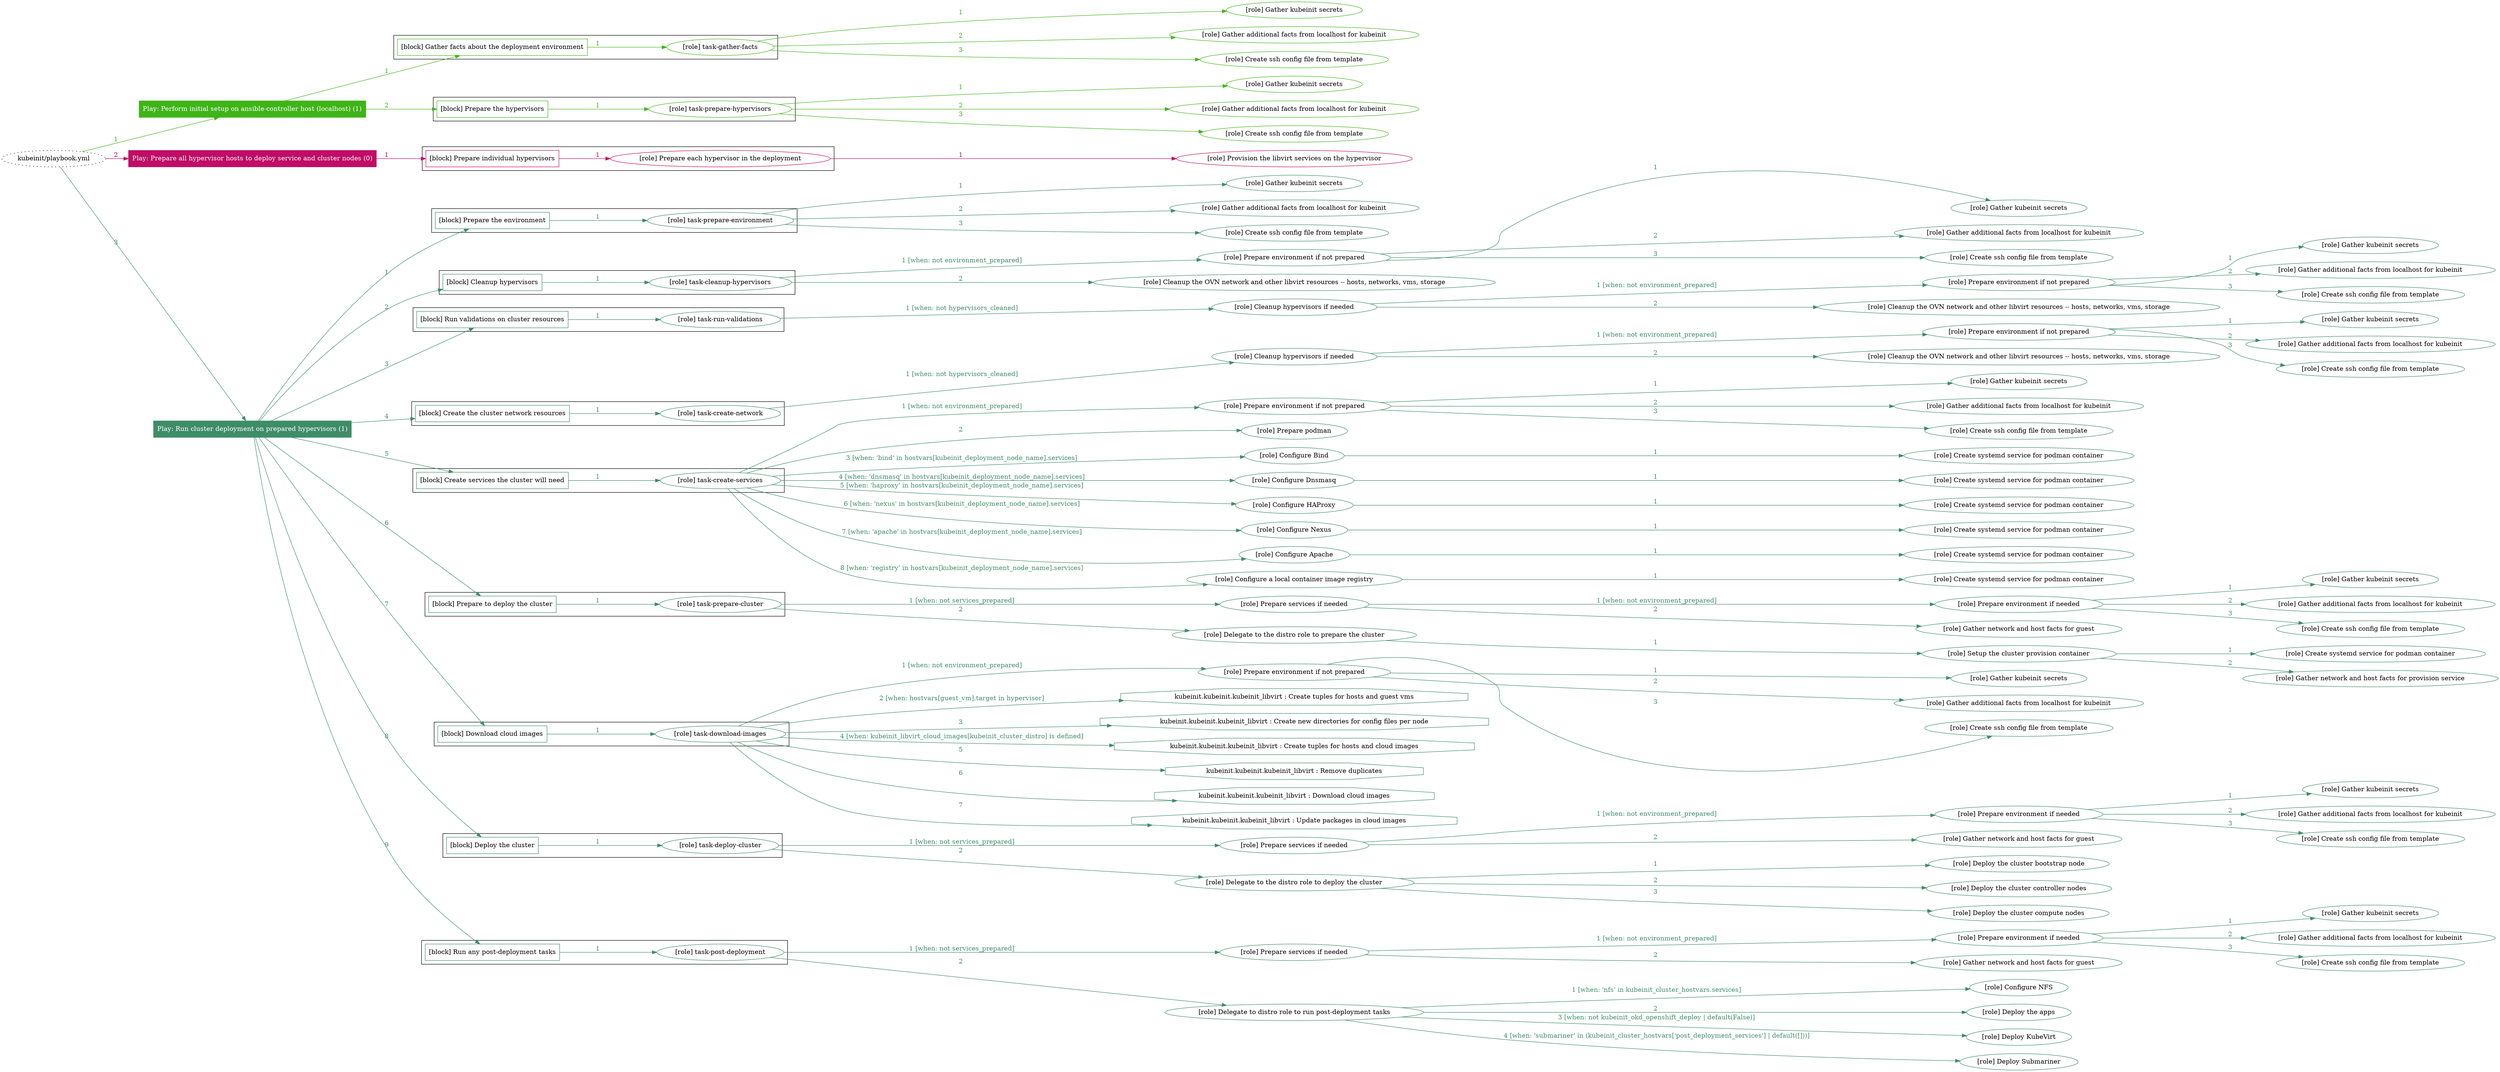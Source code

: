 digraph {
	graph [concentrate=true ordering=in rankdir=LR ratio=fill]
	edge [esep=5 sep=10]
	"kubeinit/playbook.yml" [URL="/home/runner/work/kubeinit/kubeinit/kubeinit/playbook.yml" id=playbook_53cf41fc style=dotted]
	play_1159d884 [label="Play: Perform initial setup on ansible-controller host (localhost) (1)" URL="/home/runner/work/kubeinit/kubeinit/kubeinit/playbook.yml" color="#3fb418" fontcolor="#ffffff" id=play_1159d884 shape=box style=filled tooltip=localhost]
	"kubeinit/playbook.yml" -> play_1159d884 [label="1 " color="#3fb418" fontcolor="#3fb418" id=edge_28d89da3 labeltooltip="1 " tooltip="1 "]
	subgraph "Gather kubeinit secrets" {
		role_276b23fd [label="[role] Gather kubeinit secrets" URL="/home/runner/.ansible/collections/ansible_collections/kubeinit/kubeinit/roles/kubeinit_prepare/tasks/gather_kubeinit_facts.yml" color="#3fb418" id=role_276b23fd tooltip="Gather kubeinit secrets"]
	}
	subgraph "Gather additional facts from localhost for kubeinit" {
		role_58e49112 [label="[role] Gather additional facts from localhost for kubeinit" URL="/home/runner/.ansible/collections/ansible_collections/kubeinit/kubeinit/roles/kubeinit_prepare/tasks/gather_kubeinit_facts.yml" color="#3fb418" id=role_58e49112 tooltip="Gather additional facts from localhost for kubeinit"]
	}
	subgraph "Create ssh config file from template" {
		role_ecafe30c [label="[role] Create ssh config file from template" URL="/home/runner/.ansible/collections/ansible_collections/kubeinit/kubeinit/roles/kubeinit_prepare/tasks/gather_kubeinit_facts.yml" color="#3fb418" id=role_ecafe30c tooltip="Create ssh config file from template"]
	}
	subgraph "task-gather-facts" {
		role_7ec2eebb [label="[role] task-gather-facts" URL="/home/runner/work/kubeinit/kubeinit/kubeinit/playbook.yml" color="#3fb418" id=role_7ec2eebb tooltip="task-gather-facts"]
		role_7ec2eebb -> role_276b23fd [label="1 " color="#3fb418" fontcolor="#3fb418" id=edge_5b14b058 labeltooltip="1 " tooltip="1 "]
		role_7ec2eebb -> role_58e49112 [label="2 " color="#3fb418" fontcolor="#3fb418" id=edge_d94a3e3f labeltooltip="2 " tooltip="2 "]
		role_7ec2eebb -> role_ecafe30c [label="3 " color="#3fb418" fontcolor="#3fb418" id=edge_f392d583 labeltooltip="3 " tooltip="3 "]
	}
	subgraph "Gather kubeinit secrets" {
		role_9f75c804 [label="[role] Gather kubeinit secrets" URL="/home/runner/.ansible/collections/ansible_collections/kubeinit/kubeinit/roles/kubeinit_prepare/tasks/gather_kubeinit_facts.yml" color="#3fb418" id=role_9f75c804 tooltip="Gather kubeinit secrets"]
	}
	subgraph "Gather additional facts from localhost for kubeinit" {
		role_7674b49d [label="[role] Gather additional facts from localhost for kubeinit" URL="/home/runner/.ansible/collections/ansible_collections/kubeinit/kubeinit/roles/kubeinit_prepare/tasks/gather_kubeinit_facts.yml" color="#3fb418" id=role_7674b49d tooltip="Gather additional facts from localhost for kubeinit"]
	}
	subgraph "Create ssh config file from template" {
		role_d699bdd1 [label="[role] Create ssh config file from template" URL="/home/runner/.ansible/collections/ansible_collections/kubeinit/kubeinit/roles/kubeinit_prepare/tasks/gather_kubeinit_facts.yml" color="#3fb418" id=role_d699bdd1 tooltip="Create ssh config file from template"]
	}
	subgraph "task-prepare-hypervisors" {
		role_d6f15956 [label="[role] task-prepare-hypervisors" URL="/home/runner/work/kubeinit/kubeinit/kubeinit/playbook.yml" color="#3fb418" id=role_d6f15956 tooltip="task-prepare-hypervisors"]
		role_d6f15956 -> role_9f75c804 [label="1 " color="#3fb418" fontcolor="#3fb418" id=edge_53ea29e1 labeltooltip="1 " tooltip="1 "]
		role_d6f15956 -> role_7674b49d [label="2 " color="#3fb418" fontcolor="#3fb418" id=edge_ab6815a3 labeltooltip="2 " tooltip="2 "]
		role_d6f15956 -> role_d699bdd1 [label="3 " color="#3fb418" fontcolor="#3fb418" id=edge_84e9cd8e labeltooltip="3 " tooltip="3 "]
	}
	subgraph "Play: Perform initial setup on ansible-controller host (localhost) (1)" {
		play_1159d884 -> block_aae5e65c [label=1 color="#3fb418" fontcolor="#3fb418" id=edge_2bc49779 labeltooltip=1 tooltip=1]
		subgraph cluster_block_aae5e65c {
			block_aae5e65c [label="[block] Gather facts about the deployment environment" URL="/home/runner/work/kubeinit/kubeinit/kubeinit/playbook.yml" color="#3fb418" id=block_aae5e65c labeltooltip="Gather facts about the deployment environment" shape=box tooltip="Gather facts about the deployment environment"]
			block_aae5e65c -> role_7ec2eebb [label="1 " color="#3fb418" fontcolor="#3fb418" id=edge_213073e1 labeltooltip="1 " tooltip="1 "]
		}
		play_1159d884 -> block_9fa4e6bc [label=2 color="#3fb418" fontcolor="#3fb418" id=edge_871c4612 labeltooltip=2 tooltip=2]
		subgraph cluster_block_9fa4e6bc {
			block_9fa4e6bc [label="[block] Prepare the hypervisors" URL="/home/runner/work/kubeinit/kubeinit/kubeinit/playbook.yml" color="#3fb418" id=block_9fa4e6bc labeltooltip="Prepare the hypervisors" shape=box tooltip="Prepare the hypervisors"]
			block_9fa4e6bc -> role_d6f15956 [label="1 " color="#3fb418" fontcolor="#3fb418" id=edge_94f92a15 labeltooltip="1 " tooltip="1 "]
		}
	}
	play_f5b91096 [label="Play: Prepare all hypervisor hosts to deploy service and cluster nodes (0)" URL="/home/runner/work/kubeinit/kubeinit/kubeinit/playbook.yml" color="#c00c66" fontcolor="#ffffff" id=play_f5b91096 shape=box style=filled tooltip="Play: Prepare all hypervisor hosts to deploy service and cluster nodes (0)"]
	"kubeinit/playbook.yml" -> play_f5b91096 [label="2 " color="#c00c66" fontcolor="#c00c66" id=edge_9ace7cb4 labeltooltip="2 " tooltip="2 "]
	subgraph "Provision the libvirt services on the hypervisor" {
		role_f51d0a51 [label="[role] Provision the libvirt services on the hypervisor" URL="/home/runner/.ansible/collections/ansible_collections/kubeinit/kubeinit/roles/kubeinit_prepare/tasks/prepare_hypervisor.yml" color="#c00c66" id=role_f51d0a51 tooltip="Provision the libvirt services on the hypervisor"]
	}
	subgraph "Prepare each hypervisor in the deployment" {
		role_9d455a80 [label="[role] Prepare each hypervisor in the deployment" URL="/home/runner/work/kubeinit/kubeinit/kubeinit/playbook.yml" color="#c00c66" id=role_9d455a80 tooltip="Prepare each hypervisor in the deployment"]
		role_9d455a80 -> role_f51d0a51 [label="1 " color="#c00c66" fontcolor="#c00c66" id=edge_8d4f2b94 labeltooltip="1 " tooltip="1 "]
	}
	subgraph "Play: Prepare all hypervisor hosts to deploy service and cluster nodes (0)" {
		play_f5b91096 -> block_0a314ae5 [label=1 color="#c00c66" fontcolor="#c00c66" id=edge_02b41305 labeltooltip=1 tooltip=1]
		subgraph cluster_block_0a314ae5 {
			block_0a314ae5 [label="[block] Prepare individual hypervisors" URL="/home/runner/work/kubeinit/kubeinit/kubeinit/playbook.yml" color="#c00c66" id=block_0a314ae5 labeltooltip="Prepare individual hypervisors" shape=box tooltip="Prepare individual hypervisors"]
			block_0a314ae5 -> role_9d455a80 [label="1 " color="#c00c66" fontcolor="#c00c66" id=edge_1cc6c4d9 labeltooltip="1 " tooltip="1 "]
		}
	}
	play_f4f668f9 [label="Play: Run cluster deployment on prepared hypervisors (1)" URL="/home/runner/work/kubeinit/kubeinit/kubeinit/playbook.yml" color="#3f8d68" fontcolor="#ffffff" id=play_f4f668f9 shape=box style=filled tooltip=localhost]
	"kubeinit/playbook.yml" -> play_f4f668f9 [label="3 " color="#3f8d68" fontcolor="#3f8d68" id=edge_dded9df2 labeltooltip="3 " tooltip="3 "]
	subgraph "Gather kubeinit secrets" {
		role_b327c9b8 [label="[role] Gather kubeinit secrets" URL="/home/runner/.ansible/collections/ansible_collections/kubeinit/kubeinit/roles/kubeinit_prepare/tasks/gather_kubeinit_facts.yml" color="#3f8d68" id=role_b327c9b8 tooltip="Gather kubeinit secrets"]
	}
	subgraph "Gather additional facts from localhost for kubeinit" {
		role_1d1a11cd [label="[role] Gather additional facts from localhost for kubeinit" URL="/home/runner/.ansible/collections/ansible_collections/kubeinit/kubeinit/roles/kubeinit_prepare/tasks/gather_kubeinit_facts.yml" color="#3f8d68" id=role_1d1a11cd tooltip="Gather additional facts from localhost for kubeinit"]
	}
	subgraph "Create ssh config file from template" {
		role_40be40dd [label="[role] Create ssh config file from template" URL="/home/runner/.ansible/collections/ansible_collections/kubeinit/kubeinit/roles/kubeinit_prepare/tasks/gather_kubeinit_facts.yml" color="#3f8d68" id=role_40be40dd tooltip="Create ssh config file from template"]
	}
	subgraph "task-prepare-environment" {
		role_44cfb721 [label="[role] task-prepare-environment" URL="/home/runner/work/kubeinit/kubeinit/kubeinit/playbook.yml" color="#3f8d68" id=role_44cfb721 tooltip="task-prepare-environment"]
		role_44cfb721 -> role_b327c9b8 [label="1 " color="#3f8d68" fontcolor="#3f8d68" id=edge_ccd072e0 labeltooltip="1 " tooltip="1 "]
		role_44cfb721 -> role_1d1a11cd [label="2 " color="#3f8d68" fontcolor="#3f8d68" id=edge_e4923f75 labeltooltip="2 " tooltip="2 "]
		role_44cfb721 -> role_40be40dd [label="3 " color="#3f8d68" fontcolor="#3f8d68" id=edge_1dd4175c labeltooltip="3 " tooltip="3 "]
	}
	subgraph "Gather kubeinit secrets" {
		role_d76fd868 [label="[role] Gather kubeinit secrets" URL="/home/runner/.ansible/collections/ansible_collections/kubeinit/kubeinit/roles/kubeinit_prepare/tasks/gather_kubeinit_facts.yml" color="#3f8d68" id=role_d76fd868 tooltip="Gather kubeinit secrets"]
	}
	subgraph "Gather additional facts from localhost for kubeinit" {
		role_9eb9ecee [label="[role] Gather additional facts from localhost for kubeinit" URL="/home/runner/.ansible/collections/ansible_collections/kubeinit/kubeinit/roles/kubeinit_prepare/tasks/gather_kubeinit_facts.yml" color="#3f8d68" id=role_9eb9ecee tooltip="Gather additional facts from localhost for kubeinit"]
	}
	subgraph "Create ssh config file from template" {
		role_6cd902ac [label="[role] Create ssh config file from template" URL="/home/runner/.ansible/collections/ansible_collections/kubeinit/kubeinit/roles/kubeinit_prepare/tasks/gather_kubeinit_facts.yml" color="#3f8d68" id=role_6cd902ac tooltip="Create ssh config file from template"]
	}
	subgraph "Prepare environment if not prepared" {
		role_d6e0542b [label="[role] Prepare environment if not prepared" URL="/home/runner/.ansible/collections/ansible_collections/kubeinit/kubeinit/roles/kubeinit_prepare/tasks/cleanup_hypervisors.yml" color="#3f8d68" id=role_d6e0542b tooltip="Prepare environment if not prepared"]
		role_d6e0542b -> role_d76fd868 [label="1 " color="#3f8d68" fontcolor="#3f8d68" id=edge_10e2d95b labeltooltip="1 " tooltip="1 "]
		role_d6e0542b -> role_9eb9ecee [label="2 " color="#3f8d68" fontcolor="#3f8d68" id=edge_2fc00c54 labeltooltip="2 " tooltip="2 "]
		role_d6e0542b -> role_6cd902ac [label="3 " color="#3f8d68" fontcolor="#3f8d68" id=edge_44730dfc labeltooltip="3 " tooltip="3 "]
	}
	subgraph "Cleanup the OVN network and other libvirt resources -- hosts, networks, vms, storage" {
		role_eda7d3b4 [label="[role] Cleanup the OVN network and other libvirt resources -- hosts, networks, vms, storage" URL="/home/runner/.ansible/collections/ansible_collections/kubeinit/kubeinit/roles/kubeinit_prepare/tasks/cleanup_hypervisors.yml" color="#3f8d68" id=role_eda7d3b4 tooltip="Cleanup the OVN network and other libvirt resources -- hosts, networks, vms, storage"]
	}
	subgraph "task-cleanup-hypervisors" {
		role_5e5a1cd3 [label="[role] task-cleanup-hypervisors" URL="/home/runner/work/kubeinit/kubeinit/kubeinit/playbook.yml" color="#3f8d68" id=role_5e5a1cd3 tooltip="task-cleanup-hypervisors"]
		role_5e5a1cd3 -> role_d6e0542b [label="1 [when: not environment_prepared]" color="#3f8d68" fontcolor="#3f8d68" id=edge_1f50c428 labeltooltip="1 [when: not environment_prepared]" tooltip="1 [when: not environment_prepared]"]
		role_5e5a1cd3 -> role_eda7d3b4 [label="2 " color="#3f8d68" fontcolor="#3f8d68" id=edge_bf994132 labeltooltip="2 " tooltip="2 "]
	}
	subgraph "Gather kubeinit secrets" {
		role_8d4619b3 [label="[role] Gather kubeinit secrets" URL="/home/runner/.ansible/collections/ansible_collections/kubeinit/kubeinit/roles/kubeinit_prepare/tasks/gather_kubeinit_facts.yml" color="#3f8d68" id=role_8d4619b3 tooltip="Gather kubeinit secrets"]
	}
	subgraph "Gather additional facts from localhost for kubeinit" {
		role_8fee25fc [label="[role] Gather additional facts from localhost for kubeinit" URL="/home/runner/.ansible/collections/ansible_collections/kubeinit/kubeinit/roles/kubeinit_prepare/tasks/gather_kubeinit_facts.yml" color="#3f8d68" id=role_8fee25fc tooltip="Gather additional facts from localhost for kubeinit"]
	}
	subgraph "Create ssh config file from template" {
		role_5d495aaa [label="[role] Create ssh config file from template" URL="/home/runner/.ansible/collections/ansible_collections/kubeinit/kubeinit/roles/kubeinit_prepare/tasks/gather_kubeinit_facts.yml" color="#3f8d68" id=role_5d495aaa tooltip="Create ssh config file from template"]
	}
	subgraph "Prepare environment if not prepared" {
		role_fe6c6052 [label="[role] Prepare environment if not prepared" URL="/home/runner/.ansible/collections/ansible_collections/kubeinit/kubeinit/roles/kubeinit_prepare/tasks/cleanup_hypervisors.yml" color="#3f8d68" id=role_fe6c6052 tooltip="Prepare environment if not prepared"]
		role_fe6c6052 -> role_8d4619b3 [label="1 " color="#3f8d68" fontcolor="#3f8d68" id=edge_dc8f0e76 labeltooltip="1 " tooltip="1 "]
		role_fe6c6052 -> role_8fee25fc [label="2 " color="#3f8d68" fontcolor="#3f8d68" id=edge_e921da33 labeltooltip="2 " tooltip="2 "]
		role_fe6c6052 -> role_5d495aaa [label="3 " color="#3f8d68" fontcolor="#3f8d68" id=edge_19690309 labeltooltip="3 " tooltip="3 "]
	}
	subgraph "Cleanup the OVN network and other libvirt resources -- hosts, networks, vms, storage" {
		role_6882022d [label="[role] Cleanup the OVN network and other libvirt resources -- hosts, networks, vms, storage" URL="/home/runner/.ansible/collections/ansible_collections/kubeinit/kubeinit/roles/kubeinit_prepare/tasks/cleanup_hypervisors.yml" color="#3f8d68" id=role_6882022d tooltip="Cleanup the OVN network and other libvirt resources -- hosts, networks, vms, storage"]
	}
	subgraph "Cleanup hypervisors if needed" {
		role_10413a7d [label="[role] Cleanup hypervisors if needed" URL="/home/runner/.ansible/collections/ansible_collections/kubeinit/kubeinit/roles/kubeinit_validations/tasks/main.yml" color="#3f8d68" id=role_10413a7d tooltip="Cleanup hypervisors if needed"]
		role_10413a7d -> role_fe6c6052 [label="1 [when: not environment_prepared]" color="#3f8d68" fontcolor="#3f8d68" id=edge_520cd5eb labeltooltip="1 [when: not environment_prepared]" tooltip="1 [when: not environment_prepared]"]
		role_10413a7d -> role_6882022d [label="2 " color="#3f8d68" fontcolor="#3f8d68" id=edge_319674f7 labeltooltip="2 " tooltip="2 "]
	}
	subgraph "task-run-validations" {
		role_920f908c [label="[role] task-run-validations" URL="/home/runner/work/kubeinit/kubeinit/kubeinit/playbook.yml" color="#3f8d68" id=role_920f908c tooltip="task-run-validations"]
		role_920f908c -> role_10413a7d [label="1 [when: not hypervisors_cleaned]" color="#3f8d68" fontcolor="#3f8d68" id=edge_06ab04e9 labeltooltip="1 [when: not hypervisors_cleaned]" tooltip="1 [when: not hypervisors_cleaned]"]
	}
	subgraph "Gather kubeinit secrets" {
		role_7a67f02f [label="[role] Gather kubeinit secrets" URL="/home/runner/.ansible/collections/ansible_collections/kubeinit/kubeinit/roles/kubeinit_prepare/tasks/gather_kubeinit_facts.yml" color="#3f8d68" id=role_7a67f02f tooltip="Gather kubeinit secrets"]
	}
	subgraph "Gather additional facts from localhost for kubeinit" {
		role_26af645e [label="[role] Gather additional facts from localhost for kubeinit" URL="/home/runner/.ansible/collections/ansible_collections/kubeinit/kubeinit/roles/kubeinit_prepare/tasks/gather_kubeinit_facts.yml" color="#3f8d68" id=role_26af645e tooltip="Gather additional facts from localhost for kubeinit"]
	}
	subgraph "Create ssh config file from template" {
		role_6a509d52 [label="[role] Create ssh config file from template" URL="/home/runner/.ansible/collections/ansible_collections/kubeinit/kubeinit/roles/kubeinit_prepare/tasks/gather_kubeinit_facts.yml" color="#3f8d68" id=role_6a509d52 tooltip="Create ssh config file from template"]
	}
	subgraph "Prepare environment if not prepared" {
		role_b27216b9 [label="[role] Prepare environment if not prepared" URL="/home/runner/.ansible/collections/ansible_collections/kubeinit/kubeinit/roles/kubeinit_prepare/tasks/cleanup_hypervisors.yml" color="#3f8d68" id=role_b27216b9 tooltip="Prepare environment if not prepared"]
		role_b27216b9 -> role_7a67f02f [label="1 " color="#3f8d68" fontcolor="#3f8d68" id=edge_ee382c15 labeltooltip="1 " tooltip="1 "]
		role_b27216b9 -> role_26af645e [label="2 " color="#3f8d68" fontcolor="#3f8d68" id=edge_5e1c9535 labeltooltip="2 " tooltip="2 "]
		role_b27216b9 -> role_6a509d52 [label="3 " color="#3f8d68" fontcolor="#3f8d68" id=edge_e853e5ea labeltooltip="3 " tooltip="3 "]
	}
	subgraph "Cleanup the OVN network and other libvirt resources -- hosts, networks, vms, storage" {
		role_a9ec2cd7 [label="[role] Cleanup the OVN network and other libvirt resources -- hosts, networks, vms, storage" URL="/home/runner/.ansible/collections/ansible_collections/kubeinit/kubeinit/roles/kubeinit_prepare/tasks/cleanup_hypervisors.yml" color="#3f8d68" id=role_a9ec2cd7 tooltip="Cleanup the OVN network and other libvirt resources -- hosts, networks, vms, storage"]
	}
	subgraph "Cleanup hypervisors if needed" {
		role_182241e6 [label="[role] Cleanup hypervisors if needed" URL="/home/runner/.ansible/collections/ansible_collections/kubeinit/kubeinit/roles/kubeinit_libvirt/tasks/create_network.yml" color="#3f8d68" id=role_182241e6 tooltip="Cleanup hypervisors if needed"]
		role_182241e6 -> role_b27216b9 [label="1 [when: not environment_prepared]" color="#3f8d68" fontcolor="#3f8d68" id=edge_a061f3b3 labeltooltip="1 [when: not environment_prepared]" tooltip="1 [when: not environment_prepared]"]
		role_182241e6 -> role_a9ec2cd7 [label="2 " color="#3f8d68" fontcolor="#3f8d68" id=edge_9e3209af labeltooltip="2 " tooltip="2 "]
	}
	subgraph "task-create-network" {
		role_a43779b9 [label="[role] task-create-network" URL="/home/runner/work/kubeinit/kubeinit/kubeinit/playbook.yml" color="#3f8d68" id=role_a43779b9 tooltip="task-create-network"]
		role_a43779b9 -> role_182241e6 [label="1 [when: not hypervisors_cleaned]" color="#3f8d68" fontcolor="#3f8d68" id=edge_559d5b12 labeltooltip="1 [when: not hypervisors_cleaned]" tooltip="1 [when: not hypervisors_cleaned]"]
	}
	subgraph "Gather kubeinit secrets" {
		role_0c783927 [label="[role] Gather kubeinit secrets" URL="/home/runner/.ansible/collections/ansible_collections/kubeinit/kubeinit/roles/kubeinit_prepare/tasks/gather_kubeinit_facts.yml" color="#3f8d68" id=role_0c783927 tooltip="Gather kubeinit secrets"]
	}
	subgraph "Gather additional facts from localhost for kubeinit" {
		role_b165c4ef [label="[role] Gather additional facts from localhost for kubeinit" URL="/home/runner/.ansible/collections/ansible_collections/kubeinit/kubeinit/roles/kubeinit_prepare/tasks/gather_kubeinit_facts.yml" color="#3f8d68" id=role_b165c4ef tooltip="Gather additional facts from localhost for kubeinit"]
	}
	subgraph "Create ssh config file from template" {
		role_446efd26 [label="[role] Create ssh config file from template" URL="/home/runner/.ansible/collections/ansible_collections/kubeinit/kubeinit/roles/kubeinit_prepare/tasks/gather_kubeinit_facts.yml" color="#3f8d68" id=role_446efd26 tooltip="Create ssh config file from template"]
	}
	subgraph "Prepare environment if not prepared" {
		role_052eed10 [label="[role] Prepare environment if not prepared" URL="/home/runner/.ansible/collections/ansible_collections/kubeinit/kubeinit/roles/kubeinit_services/tasks/main.yml" color="#3f8d68" id=role_052eed10 tooltip="Prepare environment if not prepared"]
		role_052eed10 -> role_0c783927 [label="1 " color="#3f8d68" fontcolor="#3f8d68" id=edge_194a440c labeltooltip="1 " tooltip="1 "]
		role_052eed10 -> role_b165c4ef [label="2 " color="#3f8d68" fontcolor="#3f8d68" id=edge_2774464b labeltooltip="2 " tooltip="2 "]
		role_052eed10 -> role_446efd26 [label="3 " color="#3f8d68" fontcolor="#3f8d68" id=edge_11b8d20f labeltooltip="3 " tooltip="3 "]
	}
	subgraph "Prepare podman" {
		role_3af403ab [label="[role] Prepare podman" URL="/home/runner/.ansible/collections/ansible_collections/kubeinit/kubeinit/roles/kubeinit_services/tasks/00_create_service_pod.yml" color="#3f8d68" id=role_3af403ab tooltip="Prepare podman"]
	}
	subgraph "Create systemd service for podman container" {
		role_81c8347e [label="[role] Create systemd service for podman container" URL="/home/runner/.ansible/collections/ansible_collections/kubeinit/kubeinit/roles/kubeinit_bind/tasks/main.yml" color="#3f8d68" id=role_81c8347e tooltip="Create systemd service for podman container"]
	}
	subgraph "Configure Bind" {
		role_64bfb2f6 [label="[role] Configure Bind" URL="/home/runner/.ansible/collections/ansible_collections/kubeinit/kubeinit/roles/kubeinit_services/tasks/start_services_containers.yml" color="#3f8d68" id=role_64bfb2f6 tooltip="Configure Bind"]
		role_64bfb2f6 -> role_81c8347e [label="1 " color="#3f8d68" fontcolor="#3f8d68" id=edge_17977961 labeltooltip="1 " tooltip="1 "]
	}
	subgraph "Create systemd service for podman container" {
		role_01cf5f54 [label="[role] Create systemd service for podman container" URL="/home/runner/.ansible/collections/ansible_collections/kubeinit/kubeinit/roles/kubeinit_dnsmasq/tasks/main.yml" color="#3f8d68" id=role_01cf5f54 tooltip="Create systemd service for podman container"]
	}
	subgraph "Configure Dnsmasq" {
		role_6c2881db [label="[role] Configure Dnsmasq" URL="/home/runner/.ansible/collections/ansible_collections/kubeinit/kubeinit/roles/kubeinit_services/tasks/start_services_containers.yml" color="#3f8d68" id=role_6c2881db tooltip="Configure Dnsmasq"]
		role_6c2881db -> role_01cf5f54 [label="1 " color="#3f8d68" fontcolor="#3f8d68" id=edge_9849f6ad labeltooltip="1 " tooltip="1 "]
	}
	subgraph "Create systemd service for podman container" {
		role_7a51ae98 [label="[role] Create systemd service for podman container" URL="/home/runner/.ansible/collections/ansible_collections/kubeinit/kubeinit/roles/kubeinit_haproxy/tasks/main.yml" color="#3f8d68" id=role_7a51ae98 tooltip="Create systemd service for podman container"]
	}
	subgraph "Configure HAProxy" {
		role_f301d337 [label="[role] Configure HAProxy" URL="/home/runner/.ansible/collections/ansible_collections/kubeinit/kubeinit/roles/kubeinit_services/tasks/start_services_containers.yml" color="#3f8d68" id=role_f301d337 tooltip="Configure HAProxy"]
		role_f301d337 -> role_7a51ae98 [label="1 " color="#3f8d68" fontcolor="#3f8d68" id=edge_a9e1fdd8 labeltooltip="1 " tooltip="1 "]
	}
	subgraph "Create systemd service for podman container" {
		role_4a28e7ab [label="[role] Create systemd service for podman container" URL="/home/runner/.ansible/collections/ansible_collections/kubeinit/kubeinit/roles/kubeinit_nexus/tasks/main.yml" color="#3f8d68" id=role_4a28e7ab tooltip="Create systemd service for podman container"]
	}
	subgraph "Configure Nexus" {
		role_c3610dd2 [label="[role] Configure Nexus" URL="/home/runner/.ansible/collections/ansible_collections/kubeinit/kubeinit/roles/kubeinit_services/tasks/start_services_containers.yml" color="#3f8d68" id=role_c3610dd2 tooltip="Configure Nexus"]
		role_c3610dd2 -> role_4a28e7ab [label="1 " color="#3f8d68" fontcolor="#3f8d68" id=edge_3221f2b0 labeltooltip="1 " tooltip="1 "]
	}
	subgraph "Create systemd service for podman container" {
		role_293d8cb0 [label="[role] Create systemd service for podman container" URL="/home/runner/.ansible/collections/ansible_collections/kubeinit/kubeinit/roles/kubeinit_apache/tasks/main.yml" color="#3f8d68" id=role_293d8cb0 tooltip="Create systemd service for podman container"]
	}
	subgraph "Configure Apache" {
		role_35bf844a [label="[role] Configure Apache" URL="/home/runner/.ansible/collections/ansible_collections/kubeinit/kubeinit/roles/kubeinit_services/tasks/start_services_containers.yml" color="#3f8d68" id=role_35bf844a tooltip="Configure Apache"]
		role_35bf844a -> role_293d8cb0 [label="1 " color="#3f8d68" fontcolor="#3f8d68" id=edge_8e20d3ef labeltooltip="1 " tooltip="1 "]
	}
	subgraph "Create systemd service for podman container" {
		role_1324267c [label="[role] Create systemd service for podman container" URL="/home/runner/.ansible/collections/ansible_collections/kubeinit/kubeinit/roles/kubeinit_registry/tasks/main.yml" color="#3f8d68" id=role_1324267c tooltip="Create systemd service for podman container"]
	}
	subgraph "Configure a local container image registry" {
		role_5b08de79 [label="[role] Configure a local container image registry" URL="/home/runner/.ansible/collections/ansible_collections/kubeinit/kubeinit/roles/kubeinit_services/tasks/start_services_containers.yml" color="#3f8d68" id=role_5b08de79 tooltip="Configure a local container image registry"]
		role_5b08de79 -> role_1324267c [label="1 " color="#3f8d68" fontcolor="#3f8d68" id=edge_9b26dda1 labeltooltip="1 " tooltip="1 "]
	}
	subgraph "task-create-services" {
		role_aa2d9fac [label="[role] task-create-services" URL="/home/runner/work/kubeinit/kubeinit/kubeinit/playbook.yml" color="#3f8d68" id=role_aa2d9fac tooltip="task-create-services"]
		role_aa2d9fac -> role_052eed10 [label="1 [when: not environment_prepared]" color="#3f8d68" fontcolor="#3f8d68" id=edge_f4cda5f7 labeltooltip="1 [when: not environment_prepared]" tooltip="1 [when: not environment_prepared]"]
		role_aa2d9fac -> role_3af403ab [label="2 " color="#3f8d68" fontcolor="#3f8d68" id=edge_c09eaf11 labeltooltip="2 " tooltip="2 "]
		role_aa2d9fac -> role_64bfb2f6 [label="3 [when: 'bind' in hostvars[kubeinit_deployment_node_name].services]" color="#3f8d68" fontcolor="#3f8d68" id=edge_a3dbcf46 labeltooltip="3 [when: 'bind' in hostvars[kubeinit_deployment_node_name].services]" tooltip="3 [when: 'bind' in hostvars[kubeinit_deployment_node_name].services]"]
		role_aa2d9fac -> role_6c2881db [label="4 [when: 'dnsmasq' in hostvars[kubeinit_deployment_node_name].services]" color="#3f8d68" fontcolor="#3f8d68" id=edge_1767f416 labeltooltip="4 [when: 'dnsmasq' in hostvars[kubeinit_deployment_node_name].services]" tooltip="4 [when: 'dnsmasq' in hostvars[kubeinit_deployment_node_name].services]"]
		role_aa2d9fac -> role_f301d337 [label="5 [when: 'haproxy' in hostvars[kubeinit_deployment_node_name].services]" color="#3f8d68" fontcolor="#3f8d68" id=edge_706912cc labeltooltip="5 [when: 'haproxy' in hostvars[kubeinit_deployment_node_name].services]" tooltip="5 [when: 'haproxy' in hostvars[kubeinit_deployment_node_name].services]"]
		role_aa2d9fac -> role_c3610dd2 [label="6 [when: 'nexus' in hostvars[kubeinit_deployment_node_name].services]" color="#3f8d68" fontcolor="#3f8d68" id=edge_017a0599 labeltooltip="6 [when: 'nexus' in hostvars[kubeinit_deployment_node_name].services]" tooltip="6 [when: 'nexus' in hostvars[kubeinit_deployment_node_name].services]"]
		role_aa2d9fac -> role_35bf844a [label="7 [when: 'apache' in hostvars[kubeinit_deployment_node_name].services]" color="#3f8d68" fontcolor="#3f8d68" id=edge_23ff6136 labeltooltip="7 [when: 'apache' in hostvars[kubeinit_deployment_node_name].services]" tooltip="7 [when: 'apache' in hostvars[kubeinit_deployment_node_name].services]"]
		role_aa2d9fac -> role_5b08de79 [label="8 [when: 'registry' in hostvars[kubeinit_deployment_node_name].services]" color="#3f8d68" fontcolor="#3f8d68" id=edge_30018aab labeltooltip="8 [when: 'registry' in hostvars[kubeinit_deployment_node_name].services]" tooltip="8 [when: 'registry' in hostvars[kubeinit_deployment_node_name].services]"]
	}
	subgraph "Gather kubeinit secrets" {
		role_0ed1429d [label="[role] Gather kubeinit secrets" URL="/home/runner/.ansible/collections/ansible_collections/kubeinit/kubeinit/roles/kubeinit_prepare/tasks/gather_kubeinit_facts.yml" color="#3f8d68" id=role_0ed1429d tooltip="Gather kubeinit secrets"]
	}
	subgraph "Gather additional facts from localhost for kubeinit" {
		role_1e174921 [label="[role] Gather additional facts from localhost for kubeinit" URL="/home/runner/.ansible/collections/ansible_collections/kubeinit/kubeinit/roles/kubeinit_prepare/tasks/gather_kubeinit_facts.yml" color="#3f8d68" id=role_1e174921 tooltip="Gather additional facts from localhost for kubeinit"]
	}
	subgraph "Create ssh config file from template" {
		role_56ab63ee [label="[role] Create ssh config file from template" URL="/home/runner/.ansible/collections/ansible_collections/kubeinit/kubeinit/roles/kubeinit_prepare/tasks/gather_kubeinit_facts.yml" color="#3f8d68" id=role_56ab63ee tooltip="Create ssh config file from template"]
	}
	subgraph "Prepare environment if needed" {
		role_faab9b52 [label="[role] Prepare environment if needed" URL="/home/runner/.ansible/collections/ansible_collections/kubeinit/kubeinit/roles/kubeinit_services/tasks/prepare_services.yml" color="#3f8d68" id=role_faab9b52 tooltip="Prepare environment if needed"]
		role_faab9b52 -> role_0ed1429d [label="1 " color="#3f8d68" fontcolor="#3f8d68" id=edge_06a9b4a9 labeltooltip="1 " tooltip="1 "]
		role_faab9b52 -> role_1e174921 [label="2 " color="#3f8d68" fontcolor="#3f8d68" id=edge_a47c6a14 labeltooltip="2 " tooltip="2 "]
		role_faab9b52 -> role_56ab63ee [label="3 " color="#3f8d68" fontcolor="#3f8d68" id=edge_b968621c labeltooltip="3 " tooltip="3 "]
	}
	subgraph "Gather network and host facts for guest" {
		role_1cc73775 [label="[role] Gather network and host facts for guest" URL="/home/runner/.ansible/collections/ansible_collections/kubeinit/kubeinit/roles/kubeinit_services/tasks/prepare_services.yml" color="#3f8d68" id=role_1cc73775 tooltip="Gather network and host facts for guest"]
	}
	subgraph "Prepare services if needed" {
		role_abc76ee4 [label="[role] Prepare services if needed" URL="/home/runner/.ansible/collections/ansible_collections/kubeinit/kubeinit/roles/kubeinit_prepare/tasks/prepare_cluster.yml" color="#3f8d68" id=role_abc76ee4 tooltip="Prepare services if needed"]
		role_abc76ee4 -> role_faab9b52 [label="1 [when: not environment_prepared]" color="#3f8d68" fontcolor="#3f8d68" id=edge_0c8182b6 labeltooltip="1 [when: not environment_prepared]" tooltip="1 [when: not environment_prepared]"]
		role_abc76ee4 -> role_1cc73775 [label="2 " color="#3f8d68" fontcolor="#3f8d68" id=edge_ef4dec47 labeltooltip="2 " tooltip="2 "]
	}
	subgraph "Create systemd service for podman container" {
		role_8618f123 [label="[role] Create systemd service for podman container" URL="/home/runner/.ansible/collections/ansible_collections/kubeinit/kubeinit/roles/kubeinit_services/tasks/create_provision_container.yml" color="#3f8d68" id=role_8618f123 tooltip="Create systemd service for podman container"]
	}
	subgraph "Gather network and host facts for provision service" {
		role_0971fa2e [label="[role] Gather network and host facts for provision service" URL="/home/runner/.ansible/collections/ansible_collections/kubeinit/kubeinit/roles/kubeinit_services/tasks/create_provision_container.yml" color="#3f8d68" id=role_0971fa2e tooltip="Gather network and host facts for provision service"]
	}
	subgraph "Setup the cluster provision container" {
		role_f737de68 [label="[role] Setup the cluster provision container" URL="/home/runner/.ansible/collections/ansible_collections/kubeinit/kubeinit/roles/kubeinit_okd/tasks/prepare_cluster.yml" color="#3f8d68" id=role_f737de68 tooltip="Setup the cluster provision container"]
		role_f737de68 -> role_8618f123 [label="1 " color="#3f8d68" fontcolor="#3f8d68" id=edge_fb3e0a60 labeltooltip="1 " tooltip="1 "]
		role_f737de68 -> role_0971fa2e [label="2 " color="#3f8d68" fontcolor="#3f8d68" id=edge_05201887 labeltooltip="2 " tooltip="2 "]
	}
	subgraph "Delegate to the distro role to prepare the cluster" {
		role_c899d303 [label="[role] Delegate to the distro role to prepare the cluster" URL="/home/runner/.ansible/collections/ansible_collections/kubeinit/kubeinit/roles/kubeinit_prepare/tasks/prepare_cluster.yml" color="#3f8d68" id=role_c899d303 tooltip="Delegate to the distro role to prepare the cluster"]
		role_c899d303 -> role_f737de68 [label="1 " color="#3f8d68" fontcolor="#3f8d68" id=edge_45e7ac97 labeltooltip="1 " tooltip="1 "]
	}
	subgraph "task-prepare-cluster" {
		role_8254f658 [label="[role] task-prepare-cluster" URL="/home/runner/work/kubeinit/kubeinit/kubeinit/playbook.yml" color="#3f8d68" id=role_8254f658 tooltip="task-prepare-cluster"]
		role_8254f658 -> role_abc76ee4 [label="1 [when: not services_prepared]" color="#3f8d68" fontcolor="#3f8d68" id=edge_6be91abd labeltooltip="1 [when: not services_prepared]" tooltip="1 [when: not services_prepared]"]
		role_8254f658 -> role_c899d303 [label="2 " color="#3f8d68" fontcolor="#3f8d68" id=edge_58ebcbd6 labeltooltip="2 " tooltip="2 "]
	}
	subgraph "Gather kubeinit secrets" {
		role_a37f0d80 [label="[role] Gather kubeinit secrets" URL="/home/runner/.ansible/collections/ansible_collections/kubeinit/kubeinit/roles/kubeinit_prepare/tasks/gather_kubeinit_facts.yml" color="#3f8d68" id=role_a37f0d80 tooltip="Gather kubeinit secrets"]
	}
	subgraph "Gather additional facts from localhost for kubeinit" {
		role_50982c71 [label="[role] Gather additional facts from localhost for kubeinit" URL="/home/runner/.ansible/collections/ansible_collections/kubeinit/kubeinit/roles/kubeinit_prepare/tasks/gather_kubeinit_facts.yml" color="#3f8d68" id=role_50982c71 tooltip="Gather additional facts from localhost for kubeinit"]
	}
	subgraph "Create ssh config file from template" {
		role_4dfbbb52 [label="[role] Create ssh config file from template" URL="/home/runner/.ansible/collections/ansible_collections/kubeinit/kubeinit/roles/kubeinit_prepare/tasks/gather_kubeinit_facts.yml" color="#3f8d68" id=role_4dfbbb52 tooltip="Create ssh config file from template"]
	}
	subgraph "Prepare environment if not prepared" {
		role_5c5cf63b [label="[role] Prepare environment if not prepared" URL="/home/runner/.ansible/collections/ansible_collections/kubeinit/kubeinit/roles/kubeinit_libvirt/tasks/download_cloud_images.yml" color="#3f8d68" id=role_5c5cf63b tooltip="Prepare environment if not prepared"]
		role_5c5cf63b -> role_a37f0d80 [label="1 " color="#3f8d68" fontcolor="#3f8d68" id=edge_12c4f718 labeltooltip="1 " tooltip="1 "]
		role_5c5cf63b -> role_50982c71 [label="2 " color="#3f8d68" fontcolor="#3f8d68" id=edge_089e071e labeltooltip="2 " tooltip="2 "]
		role_5c5cf63b -> role_4dfbbb52 [label="3 " color="#3f8d68" fontcolor="#3f8d68" id=edge_a42ca1b5 labeltooltip="3 " tooltip="3 "]
	}
	subgraph "task-download-images" {
		role_9efcb6d1 [label="[role] task-download-images" URL="/home/runner/work/kubeinit/kubeinit/kubeinit/playbook.yml" color="#3f8d68" id=role_9efcb6d1 tooltip="task-download-images"]
		role_9efcb6d1 -> role_5c5cf63b [label="1 [when: not environment_prepared]" color="#3f8d68" fontcolor="#3f8d68" id=edge_9d1596e1 labeltooltip="1 [when: not environment_prepared]" tooltip="1 [when: not environment_prepared]"]
		task_4fbe1683 [label="kubeinit.kubeinit.kubeinit_libvirt : Create tuples for hosts and guest vms" URL="/home/runner/.ansible/collections/ansible_collections/kubeinit/kubeinit/roles/kubeinit_libvirt/tasks/download_cloud_images.yml" color="#3f8d68" id=task_4fbe1683 shape=octagon tooltip="kubeinit.kubeinit.kubeinit_libvirt : Create tuples for hosts and guest vms"]
		role_9efcb6d1 -> task_4fbe1683 [label="2 [when: hostvars[guest_vm].target in hypervisor]" color="#3f8d68" fontcolor="#3f8d68" id=edge_2b6ab283 labeltooltip="2 [when: hostvars[guest_vm].target in hypervisor]" tooltip="2 [when: hostvars[guest_vm].target in hypervisor]"]
		task_1fa3848f [label="kubeinit.kubeinit.kubeinit_libvirt : Create new directories for config files per node" URL="/home/runner/.ansible/collections/ansible_collections/kubeinit/kubeinit/roles/kubeinit_libvirt/tasks/download_cloud_images.yml" color="#3f8d68" id=task_1fa3848f shape=octagon tooltip="kubeinit.kubeinit.kubeinit_libvirt : Create new directories for config files per node"]
		role_9efcb6d1 -> task_1fa3848f [label="3 " color="#3f8d68" fontcolor="#3f8d68" id=edge_48b1f78b labeltooltip="3 " tooltip="3 "]
		task_245878cd [label="kubeinit.kubeinit.kubeinit_libvirt : Create tuples for hosts and cloud images" URL="/home/runner/.ansible/collections/ansible_collections/kubeinit/kubeinit/roles/kubeinit_libvirt/tasks/download_cloud_images.yml" color="#3f8d68" id=task_245878cd shape=octagon tooltip="kubeinit.kubeinit.kubeinit_libvirt : Create tuples for hosts and cloud images"]
		role_9efcb6d1 -> task_245878cd [label="4 [when: kubeinit_libvirt_cloud_images[kubeinit_cluster_distro] is defined]" color="#3f8d68" fontcolor="#3f8d68" id=edge_b36184b3 labeltooltip="4 [when: kubeinit_libvirt_cloud_images[kubeinit_cluster_distro] is defined]" tooltip="4 [when: kubeinit_libvirt_cloud_images[kubeinit_cluster_distro] is defined]"]
		task_25bb7958 [label="kubeinit.kubeinit.kubeinit_libvirt : Remove duplicates" URL="/home/runner/.ansible/collections/ansible_collections/kubeinit/kubeinit/roles/kubeinit_libvirt/tasks/download_cloud_images.yml" color="#3f8d68" id=task_25bb7958 shape=octagon tooltip="kubeinit.kubeinit.kubeinit_libvirt : Remove duplicates"]
		role_9efcb6d1 -> task_25bb7958 [label="5 " color="#3f8d68" fontcolor="#3f8d68" id=edge_24a04788 labeltooltip="5 " tooltip="5 "]
		task_8fb314cb [label="kubeinit.kubeinit.kubeinit_libvirt : Download cloud images" URL="/home/runner/.ansible/collections/ansible_collections/kubeinit/kubeinit/roles/kubeinit_libvirt/tasks/download_cloud_images.yml" color="#3f8d68" id=task_8fb314cb shape=octagon tooltip="kubeinit.kubeinit.kubeinit_libvirt : Download cloud images"]
		role_9efcb6d1 -> task_8fb314cb [label="6 " color="#3f8d68" fontcolor="#3f8d68" id=edge_d4de6b17 labeltooltip="6 " tooltip="6 "]
		task_6bdb7ee9 [label="kubeinit.kubeinit.kubeinit_libvirt : Update packages in cloud images" URL="/home/runner/.ansible/collections/ansible_collections/kubeinit/kubeinit/roles/kubeinit_libvirt/tasks/download_cloud_images.yml" color="#3f8d68" id=task_6bdb7ee9 shape=octagon tooltip="kubeinit.kubeinit.kubeinit_libvirt : Update packages in cloud images"]
		role_9efcb6d1 -> task_6bdb7ee9 [label="7 " color="#3f8d68" fontcolor="#3f8d68" id=edge_82fb509b labeltooltip="7 " tooltip="7 "]
	}
	subgraph "Gather kubeinit secrets" {
		role_f02c8a31 [label="[role] Gather kubeinit secrets" URL="/home/runner/.ansible/collections/ansible_collections/kubeinit/kubeinit/roles/kubeinit_prepare/tasks/gather_kubeinit_facts.yml" color="#3f8d68" id=role_f02c8a31 tooltip="Gather kubeinit secrets"]
	}
	subgraph "Gather additional facts from localhost for kubeinit" {
		role_001046bd [label="[role] Gather additional facts from localhost for kubeinit" URL="/home/runner/.ansible/collections/ansible_collections/kubeinit/kubeinit/roles/kubeinit_prepare/tasks/gather_kubeinit_facts.yml" color="#3f8d68" id=role_001046bd tooltip="Gather additional facts from localhost for kubeinit"]
	}
	subgraph "Create ssh config file from template" {
		role_d94660d5 [label="[role] Create ssh config file from template" URL="/home/runner/.ansible/collections/ansible_collections/kubeinit/kubeinit/roles/kubeinit_prepare/tasks/gather_kubeinit_facts.yml" color="#3f8d68" id=role_d94660d5 tooltip="Create ssh config file from template"]
	}
	subgraph "Prepare environment if needed" {
		role_0bcd2946 [label="[role] Prepare environment if needed" URL="/home/runner/.ansible/collections/ansible_collections/kubeinit/kubeinit/roles/kubeinit_services/tasks/prepare_services.yml" color="#3f8d68" id=role_0bcd2946 tooltip="Prepare environment if needed"]
		role_0bcd2946 -> role_f02c8a31 [label="1 " color="#3f8d68" fontcolor="#3f8d68" id=edge_f236c424 labeltooltip="1 " tooltip="1 "]
		role_0bcd2946 -> role_001046bd [label="2 " color="#3f8d68" fontcolor="#3f8d68" id=edge_aca682bc labeltooltip="2 " tooltip="2 "]
		role_0bcd2946 -> role_d94660d5 [label="3 " color="#3f8d68" fontcolor="#3f8d68" id=edge_0605f271 labeltooltip="3 " tooltip="3 "]
	}
	subgraph "Gather network and host facts for guest" {
		role_f2110395 [label="[role] Gather network and host facts for guest" URL="/home/runner/.ansible/collections/ansible_collections/kubeinit/kubeinit/roles/kubeinit_services/tasks/prepare_services.yml" color="#3f8d68" id=role_f2110395 tooltip="Gather network and host facts for guest"]
	}
	subgraph "Prepare services if needed" {
		role_516e8e47 [label="[role] Prepare services if needed" URL="/home/runner/.ansible/collections/ansible_collections/kubeinit/kubeinit/roles/kubeinit_prepare/tasks/deploy_cluster.yml" color="#3f8d68" id=role_516e8e47 tooltip="Prepare services if needed"]
		role_516e8e47 -> role_0bcd2946 [label="1 [when: not environment_prepared]" color="#3f8d68" fontcolor="#3f8d68" id=edge_7f031f7a labeltooltip="1 [when: not environment_prepared]" tooltip="1 [when: not environment_prepared]"]
		role_516e8e47 -> role_f2110395 [label="2 " color="#3f8d68" fontcolor="#3f8d68" id=edge_aa9a6438 labeltooltip="2 " tooltip="2 "]
	}
	subgraph "Deploy the cluster bootstrap node" {
		role_eab796d9 [label="[role] Deploy the cluster bootstrap node" URL="/home/runner/.ansible/collections/ansible_collections/kubeinit/kubeinit/roles/kubeinit_okd/tasks/main.yml" color="#3f8d68" id=role_eab796d9 tooltip="Deploy the cluster bootstrap node"]
	}
	subgraph "Deploy the cluster controller nodes" {
		role_e66ac238 [label="[role] Deploy the cluster controller nodes" URL="/home/runner/.ansible/collections/ansible_collections/kubeinit/kubeinit/roles/kubeinit_okd/tasks/main.yml" color="#3f8d68" id=role_e66ac238 tooltip="Deploy the cluster controller nodes"]
	}
	subgraph "Deploy the cluster compute nodes" {
		role_3fbaaefe [label="[role] Deploy the cluster compute nodes" URL="/home/runner/.ansible/collections/ansible_collections/kubeinit/kubeinit/roles/kubeinit_okd/tasks/main.yml" color="#3f8d68" id=role_3fbaaefe tooltip="Deploy the cluster compute nodes"]
	}
	subgraph "Delegate to the distro role to deploy the cluster" {
		role_8dedf0b8 [label="[role] Delegate to the distro role to deploy the cluster" URL="/home/runner/.ansible/collections/ansible_collections/kubeinit/kubeinit/roles/kubeinit_prepare/tasks/deploy_cluster.yml" color="#3f8d68" id=role_8dedf0b8 tooltip="Delegate to the distro role to deploy the cluster"]
		role_8dedf0b8 -> role_eab796d9 [label="1 " color="#3f8d68" fontcolor="#3f8d68" id=edge_3976d3f6 labeltooltip="1 " tooltip="1 "]
		role_8dedf0b8 -> role_e66ac238 [label="2 " color="#3f8d68" fontcolor="#3f8d68" id=edge_c7c6cef9 labeltooltip="2 " tooltip="2 "]
		role_8dedf0b8 -> role_3fbaaefe [label="3 " color="#3f8d68" fontcolor="#3f8d68" id=edge_2e468684 labeltooltip="3 " tooltip="3 "]
	}
	subgraph "task-deploy-cluster" {
		role_3740cdc5 [label="[role] task-deploy-cluster" URL="/home/runner/work/kubeinit/kubeinit/kubeinit/playbook.yml" color="#3f8d68" id=role_3740cdc5 tooltip="task-deploy-cluster"]
		role_3740cdc5 -> role_516e8e47 [label="1 [when: not services_prepared]" color="#3f8d68" fontcolor="#3f8d68" id=edge_71fac506 labeltooltip="1 [when: not services_prepared]" tooltip="1 [when: not services_prepared]"]
		role_3740cdc5 -> role_8dedf0b8 [label="2 " color="#3f8d68" fontcolor="#3f8d68" id=edge_4711a9b8 labeltooltip="2 " tooltip="2 "]
	}
	subgraph "Gather kubeinit secrets" {
		role_3e740924 [label="[role] Gather kubeinit secrets" URL="/home/runner/.ansible/collections/ansible_collections/kubeinit/kubeinit/roles/kubeinit_prepare/tasks/gather_kubeinit_facts.yml" color="#3f8d68" id=role_3e740924 tooltip="Gather kubeinit secrets"]
	}
	subgraph "Gather additional facts from localhost for kubeinit" {
		role_9f6cc9b2 [label="[role] Gather additional facts from localhost for kubeinit" URL="/home/runner/.ansible/collections/ansible_collections/kubeinit/kubeinit/roles/kubeinit_prepare/tasks/gather_kubeinit_facts.yml" color="#3f8d68" id=role_9f6cc9b2 tooltip="Gather additional facts from localhost for kubeinit"]
	}
	subgraph "Create ssh config file from template" {
		role_eb82c3af [label="[role] Create ssh config file from template" URL="/home/runner/.ansible/collections/ansible_collections/kubeinit/kubeinit/roles/kubeinit_prepare/tasks/gather_kubeinit_facts.yml" color="#3f8d68" id=role_eb82c3af tooltip="Create ssh config file from template"]
	}
	subgraph "Prepare environment if needed" {
		role_9934ee77 [label="[role] Prepare environment if needed" URL="/home/runner/.ansible/collections/ansible_collections/kubeinit/kubeinit/roles/kubeinit_services/tasks/prepare_services.yml" color="#3f8d68" id=role_9934ee77 tooltip="Prepare environment if needed"]
		role_9934ee77 -> role_3e740924 [label="1 " color="#3f8d68" fontcolor="#3f8d68" id=edge_5726a21e labeltooltip="1 " tooltip="1 "]
		role_9934ee77 -> role_9f6cc9b2 [label="2 " color="#3f8d68" fontcolor="#3f8d68" id=edge_7125e8be labeltooltip="2 " tooltip="2 "]
		role_9934ee77 -> role_eb82c3af [label="3 " color="#3f8d68" fontcolor="#3f8d68" id=edge_7d6eb050 labeltooltip="3 " tooltip="3 "]
	}
	subgraph "Gather network and host facts for guest" {
		role_a94a080b [label="[role] Gather network and host facts for guest" URL="/home/runner/.ansible/collections/ansible_collections/kubeinit/kubeinit/roles/kubeinit_services/tasks/prepare_services.yml" color="#3f8d68" id=role_a94a080b tooltip="Gather network and host facts for guest"]
	}
	subgraph "Prepare services if needed" {
		role_28875402 [label="[role] Prepare services if needed" URL="/home/runner/.ansible/collections/ansible_collections/kubeinit/kubeinit/roles/kubeinit_prepare/tasks/post_deployment.yml" color="#3f8d68" id=role_28875402 tooltip="Prepare services if needed"]
		role_28875402 -> role_9934ee77 [label="1 [when: not environment_prepared]" color="#3f8d68" fontcolor="#3f8d68" id=edge_2b7a896e labeltooltip="1 [when: not environment_prepared]" tooltip="1 [when: not environment_prepared]"]
		role_28875402 -> role_a94a080b [label="2 " color="#3f8d68" fontcolor="#3f8d68" id=edge_7e5732cb labeltooltip="2 " tooltip="2 "]
	}
	subgraph "Configure NFS" {
		role_abbfe53f [label="[role] Configure NFS" URL="/home/runner/.ansible/collections/ansible_collections/kubeinit/kubeinit/roles/kubeinit_okd/tasks/post_deployment_tasks.yml" color="#3f8d68" id=role_abbfe53f tooltip="Configure NFS"]
	}
	subgraph "Deploy the apps" {
		role_b349e23b [label="[role] Deploy the apps" URL="/home/runner/.ansible/collections/ansible_collections/kubeinit/kubeinit/roles/kubeinit_okd/tasks/post_deployment_tasks.yml" color="#3f8d68" id=role_b349e23b tooltip="Deploy the apps"]
	}
	subgraph "Deploy KubeVirt" {
		role_db53973e [label="[role] Deploy KubeVirt" URL="/home/runner/.ansible/collections/ansible_collections/kubeinit/kubeinit/roles/kubeinit_okd/tasks/post_deployment_tasks.yml" color="#3f8d68" id=role_db53973e tooltip="Deploy KubeVirt"]
	}
	subgraph "Deploy Submariner" {
		role_1439aa60 [label="[role] Deploy Submariner" URL="/home/runner/.ansible/collections/ansible_collections/kubeinit/kubeinit/roles/kubeinit_okd/tasks/post_deployment_tasks.yml" color="#3f8d68" id=role_1439aa60 tooltip="Deploy Submariner"]
	}
	subgraph "Delegate to distro role to run post-deployment tasks" {
		role_ec45bd09 [label="[role] Delegate to distro role to run post-deployment tasks" URL="/home/runner/.ansible/collections/ansible_collections/kubeinit/kubeinit/roles/kubeinit_prepare/tasks/post_deployment.yml" color="#3f8d68" id=role_ec45bd09 tooltip="Delegate to distro role to run post-deployment tasks"]
		role_ec45bd09 -> role_abbfe53f [label="1 [when: 'nfs' in kubeinit_cluster_hostvars.services]" color="#3f8d68" fontcolor="#3f8d68" id=edge_3f052735 labeltooltip="1 [when: 'nfs' in kubeinit_cluster_hostvars.services]" tooltip="1 [when: 'nfs' in kubeinit_cluster_hostvars.services]"]
		role_ec45bd09 -> role_b349e23b [label="2 " color="#3f8d68" fontcolor="#3f8d68" id=edge_7cd1ce60 labeltooltip="2 " tooltip="2 "]
		role_ec45bd09 -> role_db53973e [label="3 [when: not kubeinit_okd_openshift_deploy | default(False)]" color="#3f8d68" fontcolor="#3f8d68" id=edge_9e8bb950 labeltooltip="3 [when: not kubeinit_okd_openshift_deploy | default(False)]" tooltip="3 [when: not kubeinit_okd_openshift_deploy | default(False)]"]
		role_ec45bd09 -> role_1439aa60 [label="4 [when: 'submariner' in (kubeinit_cluster_hostvars['post_deployment_services'] | default([]))]" color="#3f8d68" fontcolor="#3f8d68" id=edge_4117c6ff labeltooltip="4 [when: 'submariner' in (kubeinit_cluster_hostvars['post_deployment_services'] | default([]))]" tooltip="4 [when: 'submariner' in (kubeinit_cluster_hostvars['post_deployment_services'] | default([]))]"]
	}
	subgraph "task-post-deployment" {
		role_6dace8c2 [label="[role] task-post-deployment" URL="/home/runner/work/kubeinit/kubeinit/kubeinit/playbook.yml" color="#3f8d68" id=role_6dace8c2 tooltip="task-post-deployment"]
		role_6dace8c2 -> role_28875402 [label="1 [when: not services_prepared]" color="#3f8d68" fontcolor="#3f8d68" id=edge_638fef1d labeltooltip="1 [when: not services_prepared]" tooltip="1 [when: not services_prepared]"]
		role_6dace8c2 -> role_ec45bd09 [label="2 " color="#3f8d68" fontcolor="#3f8d68" id=edge_8a86a8ba labeltooltip="2 " tooltip="2 "]
	}
	subgraph "Play: Run cluster deployment on prepared hypervisors (1)" {
		play_f4f668f9 -> block_51d6a351 [label=1 color="#3f8d68" fontcolor="#3f8d68" id=edge_cd550a74 labeltooltip=1 tooltip=1]
		subgraph cluster_block_51d6a351 {
			block_51d6a351 [label="[block] Prepare the environment" URL="/home/runner/work/kubeinit/kubeinit/kubeinit/playbook.yml" color="#3f8d68" id=block_51d6a351 labeltooltip="Prepare the environment" shape=box tooltip="Prepare the environment"]
			block_51d6a351 -> role_44cfb721 [label="1 " color="#3f8d68" fontcolor="#3f8d68" id=edge_bdbb9c9c labeltooltip="1 " tooltip="1 "]
		}
		play_f4f668f9 -> block_9e913d82 [label=2 color="#3f8d68" fontcolor="#3f8d68" id=edge_21e08eba labeltooltip=2 tooltip=2]
		subgraph cluster_block_9e913d82 {
			block_9e913d82 [label="[block] Cleanup hypervisors" URL="/home/runner/work/kubeinit/kubeinit/kubeinit/playbook.yml" color="#3f8d68" id=block_9e913d82 labeltooltip="Cleanup hypervisors" shape=box tooltip="Cleanup hypervisors"]
			block_9e913d82 -> role_5e5a1cd3 [label="1 " color="#3f8d68" fontcolor="#3f8d68" id=edge_000318f1 labeltooltip="1 " tooltip="1 "]
		}
		play_f4f668f9 -> block_54f9fcf2 [label=3 color="#3f8d68" fontcolor="#3f8d68" id=edge_03ed72d9 labeltooltip=3 tooltip=3]
		subgraph cluster_block_54f9fcf2 {
			block_54f9fcf2 [label="[block] Run validations on cluster resources" URL="/home/runner/work/kubeinit/kubeinit/kubeinit/playbook.yml" color="#3f8d68" id=block_54f9fcf2 labeltooltip="Run validations on cluster resources" shape=box tooltip="Run validations on cluster resources"]
			block_54f9fcf2 -> role_920f908c [label="1 " color="#3f8d68" fontcolor="#3f8d68" id=edge_04c1e5ef labeltooltip="1 " tooltip="1 "]
		}
		play_f4f668f9 -> block_8a54ec0f [label=4 color="#3f8d68" fontcolor="#3f8d68" id=edge_f76faefe labeltooltip=4 tooltip=4]
		subgraph cluster_block_8a54ec0f {
			block_8a54ec0f [label="[block] Create the cluster network resources" URL="/home/runner/work/kubeinit/kubeinit/kubeinit/playbook.yml" color="#3f8d68" id=block_8a54ec0f labeltooltip="Create the cluster network resources" shape=box tooltip="Create the cluster network resources"]
			block_8a54ec0f -> role_a43779b9 [label="1 " color="#3f8d68" fontcolor="#3f8d68" id=edge_548d2c44 labeltooltip="1 " tooltip="1 "]
		}
		play_f4f668f9 -> block_69f815ee [label=5 color="#3f8d68" fontcolor="#3f8d68" id=edge_f1231907 labeltooltip=5 tooltip=5]
		subgraph cluster_block_69f815ee {
			block_69f815ee [label="[block] Create services the cluster will need" URL="/home/runner/work/kubeinit/kubeinit/kubeinit/playbook.yml" color="#3f8d68" id=block_69f815ee labeltooltip="Create services the cluster will need" shape=box tooltip="Create services the cluster will need"]
			block_69f815ee -> role_aa2d9fac [label="1 " color="#3f8d68" fontcolor="#3f8d68" id=edge_886544af labeltooltip="1 " tooltip="1 "]
		}
		play_f4f668f9 -> block_3af0863f [label=6 color="#3f8d68" fontcolor="#3f8d68" id=edge_01757c70 labeltooltip=6 tooltip=6]
		subgraph cluster_block_3af0863f {
			block_3af0863f [label="[block] Prepare to deploy the cluster" URL="/home/runner/work/kubeinit/kubeinit/kubeinit/playbook.yml" color="#3f8d68" id=block_3af0863f labeltooltip="Prepare to deploy the cluster" shape=box tooltip="Prepare to deploy the cluster"]
			block_3af0863f -> role_8254f658 [label="1 " color="#3f8d68" fontcolor="#3f8d68" id=edge_69abdc39 labeltooltip="1 " tooltip="1 "]
		}
		play_f4f668f9 -> block_cedfe3eb [label=7 color="#3f8d68" fontcolor="#3f8d68" id=edge_53afb89b labeltooltip=7 tooltip=7]
		subgraph cluster_block_cedfe3eb {
			block_cedfe3eb [label="[block] Download cloud images" URL="/home/runner/work/kubeinit/kubeinit/kubeinit/playbook.yml" color="#3f8d68" id=block_cedfe3eb labeltooltip="Download cloud images" shape=box tooltip="Download cloud images"]
			block_cedfe3eb -> role_9efcb6d1 [label="1 " color="#3f8d68" fontcolor="#3f8d68" id=edge_3d699e91 labeltooltip="1 " tooltip="1 "]
		}
		play_f4f668f9 -> block_5f8f26f8 [label=8 color="#3f8d68" fontcolor="#3f8d68" id=edge_491eda89 labeltooltip=8 tooltip=8]
		subgraph cluster_block_5f8f26f8 {
			block_5f8f26f8 [label="[block] Deploy the cluster" URL="/home/runner/work/kubeinit/kubeinit/kubeinit/playbook.yml" color="#3f8d68" id=block_5f8f26f8 labeltooltip="Deploy the cluster" shape=box tooltip="Deploy the cluster"]
			block_5f8f26f8 -> role_3740cdc5 [label="1 " color="#3f8d68" fontcolor="#3f8d68" id=edge_7b0285b8 labeltooltip="1 " tooltip="1 "]
		}
		play_f4f668f9 -> block_f52d6993 [label=9 color="#3f8d68" fontcolor="#3f8d68" id=edge_5b831e24 labeltooltip=9 tooltip=9]
		subgraph cluster_block_f52d6993 {
			block_f52d6993 [label="[block] Run any post-deployment tasks" URL="/home/runner/work/kubeinit/kubeinit/kubeinit/playbook.yml" color="#3f8d68" id=block_f52d6993 labeltooltip="Run any post-deployment tasks" shape=box tooltip="Run any post-deployment tasks"]
			block_f52d6993 -> role_6dace8c2 [label="1 " color="#3f8d68" fontcolor="#3f8d68" id=edge_de0ecde4 labeltooltip="1 " tooltip="1 "]
		}
	}
}
